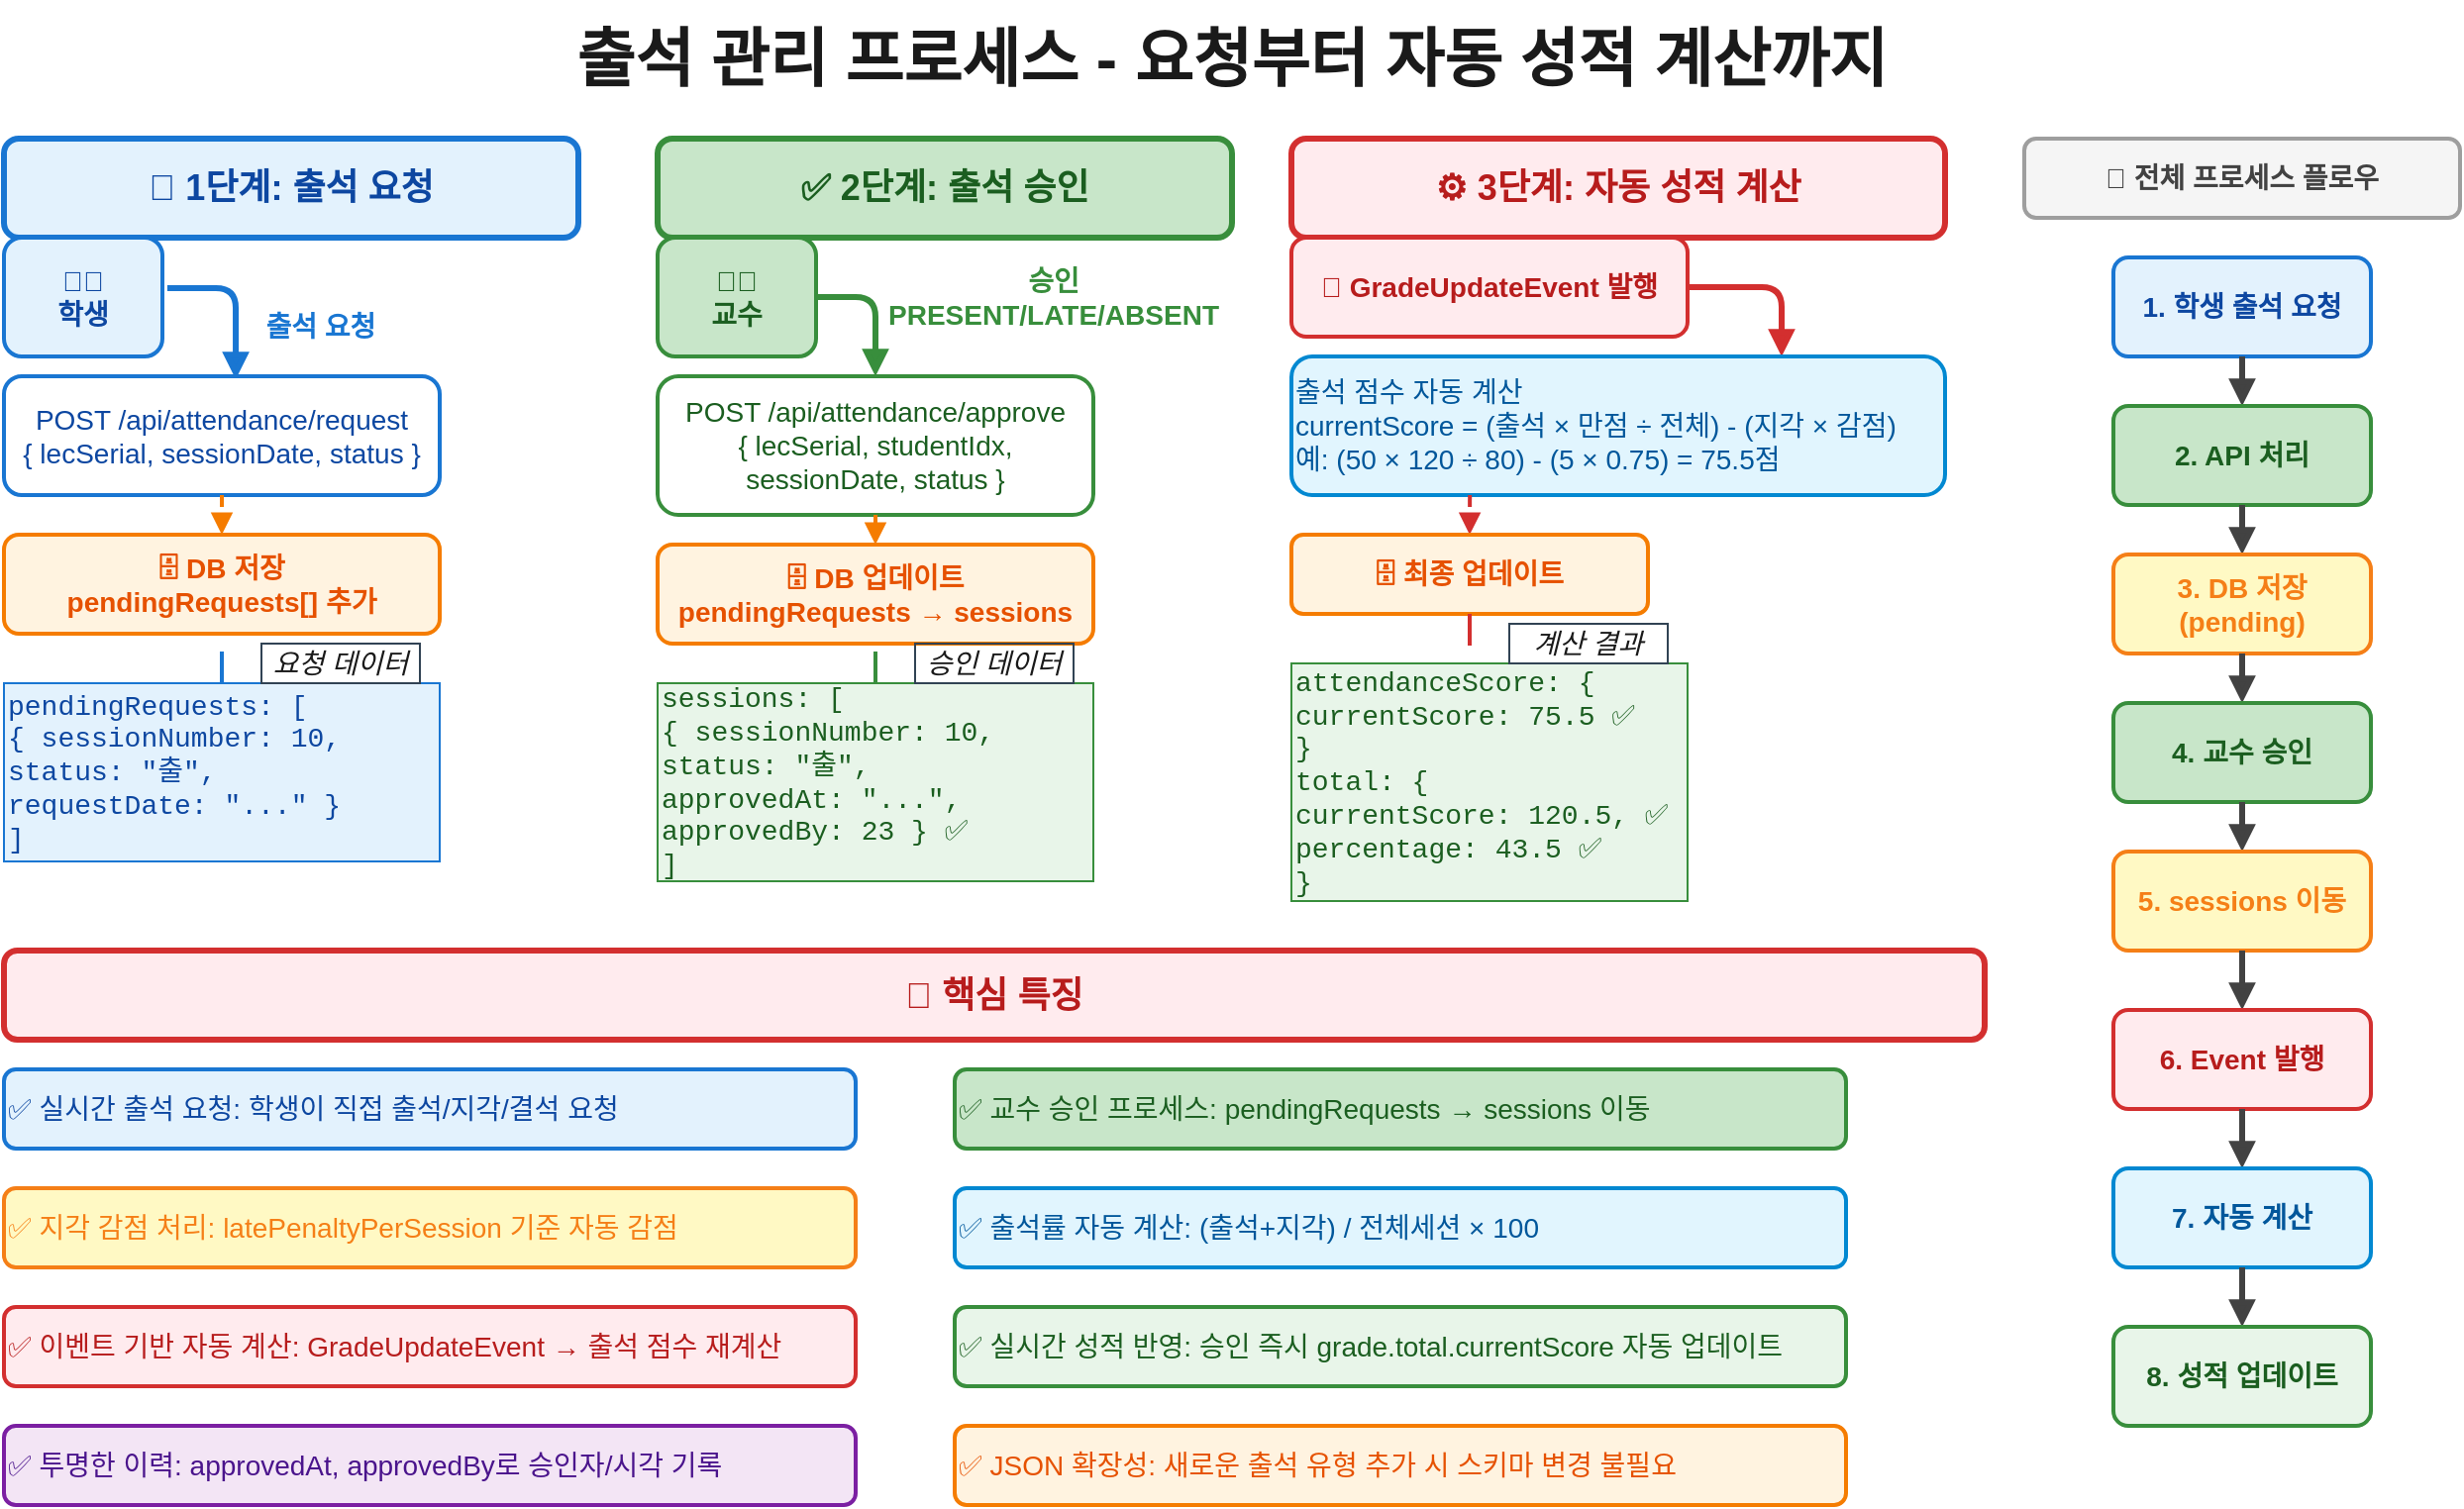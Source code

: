 <mxfile version="28.2.5">
  <diagram name="출석 관리 프로세스" id="attendance-process">
    <mxGraphModel dx="3504" dy="863" grid="1" gridSize="10" guides="1" tooltips="1" connect="1" arrows="1" fold="1" page="1" pageScale="1" pageWidth="1920" pageHeight="1080" background="light-dark(#FFFFFF,#FFFFFF)" math="0" shadow="0">
      <root>
        <mxCell id="0" />
        <mxCell id="1" parent="0" />
        <mxCell id="title" value="출석 관리 프로세스 - 요청부터 자동 성적 계산까지" style="text;html=1;strokeColor=none;fillColor=none;align=center;verticalAlign=middle;whiteSpace=wrap;rounded=0;fontSize=32;fontStyle=1;fontColor=light-dark(#1A1A1A,#000000);" parent="1" vertex="1">
          <mxGeometry x="-1780" y="30" width="1040" height="60" as="geometry" />
        </mxCell>
        <mxCell id="section1" value="📝 1단계: 출석 요청" style="rounded=1;whiteSpace=wrap;html=1;fillColor=#E3F2FD;strokeColor=#1976D2;strokeWidth=3;fontSize=18;fontColor=#0D47A1;fontStyle=1;" parent="1" vertex="1">
          <mxGeometry x="-1880" y="100" width="290" height="50" as="geometry" />
        </mxCell>
        <mxCell id="student1" value="👨‍🎓&#xa;학생" style="text;html=1;strokeColor=#1976D2;fillColor=#E3F2FD;align=center;verticalAlign=middle;whiteSpace=wrap;rounded=1;fontSize=14;fontColor=#0D47A1;fontStyle=1;strokeWidth=2;" parent="1" vertex="1">
          <mxGeometry x="-1880" y="150" width="80" height="60" as="geometry" />
        </mxCell>
        <mxCell id="arrow1" value="" style="endArrow=block;html=1;strokeWidth=3;strokeColor=#1976D2;endFill=1;fontSize=14;edgeStyle=orthogonalEdgeStyle;exitX=1.031;exitY=0.425;exitDx=0;exitDy=0;exitPerimeter=0;entryX=0.532;entryY=0.025;entryDx=0;entryDy=0;entryPerimeter=0;" parent="1" edge="1" target="api1" source="student1">
          <mxGeometry width="50" height="50" relative="1" as="geometry">
            <mxPoint x="-1690" y="195" as="sourcePoint" />
            <mxPoint x="-1680" y="215" as="targetPoint" />
            <Array as="points">
              <mxPoint x="-1763" y="176" />
            </Array>
          </mxGeometry>
        </mxCell>
        <mxCell id="arrow1-label" value="출석 요청" style="text;html=1;strokeColor=none;fillColor=none;align=center;verticalAlign=middle;whiteSpace=wrap;rounded=0;fontSize=14;fontColor=#1976D2;fontStyle=1;" parent="1" vertex="1">
          <mxGeometry x="-1770" y="175" width="100" height="40" as="geometry" />
        </mxCell>
        <mxCell id="api1" value="POST /api/attendance/request&#xa;{ lecSerial, sessionDate, status }" style="rounded=1;whiteSpace=wrap;html=1;fillColor=#FFFFFF;strokeColor=#1976D2;strokeWidth=2;fontSize=14;fontColor=#0D47A1;align=center;" parent="1" vertex="1">
          <mxGeometry x="-1880" y="220" width="220" height="60" as="geometry" />
        </mxCell>
        <mxCell id="db1" value="🗄️ DB 저장&#xa;pendingRequests[] 추가" style="rounded=1;whiteSpace=wrap;html=1;fillColor=#FFF3E0;strokeColor=#F57C00;strokeWidth=2;fontSize=14;fontColor=#E65100;fontStyle=1;align=center;" parent="1" vertex="1">
          <mxGeometry x="-1880" y="300" width="220" height="50" as="geometry" />
        </mxCell>
        <mxCell id="db1-arrow" value="" style="endArrow=block;html=1;strokeWidth=2;strokeColor=#F57C00;endFill=1;dashed=1;fontSize=14;entryX=0.5;entryY=0;entryDx=0;entryDy=0;exitX=0.5;exitY=1;exitDx=0;exitDy=0;edgeStyle=orthogonalEdgeStyle;" parent="1" edge="1" target="db1" source="api1">
          <mxGeometry width="50" height="50" relative="1" as="geometry">
            <mxPoint x="-1510" y="230" as="sourcePoint" />
            <mxPoint x="-1510" y="250" as="targetPoint" />
          </mxGeometry>
        </mxCell>
        <mxCell id="data1-box" value="pendingRequests: [&#xa;  { sessionNumber: 10,&#xa;    status: &quot;출&quot;,&#xa;    requestDate: &quot;...&quot; }&#xa;]" style="rounded=0;whiteSpace=wrap;html=1;fillColor=#E3F2FD;strokeColor=#1976D2;strokeWidth=1;fontSize=14;fontColor=#0D47A1;align=left;fontFamily=Courier New;" parent="1" vertex="1">
          <mxGeometry x="-1880" y="375" width="220" height="90" as="geometry" />
        </mxCell>
        <mxCell id="section2" value="✅ 2단계: 출석 승인" style="rounded=1;whiteSpace=wrap;html=1;fillColor=#C8E6C9;strokeColor=#388E3C;strokeWidth=3;fontSize=18;fontColor=#1B5E20;fontStyle=1;" parent="1" vertex="1">
          <mxGeometry x="-1550" y="100" width="290" height="50" as="geometry" />
        </mxCell>
        <mxCell id="professor" value="👨‍🏫&#xa;교수" style="text;html=1;strokeColor=#388E3C;fillColor=#C8E6C9;align=center;verticalAlign=middle;whiteSpace=wrap;rounded=1;fontSize=14;fontColor=#1B5E20;fontStyle=1;strokeWidth=2;" parent="1" vertex="1">
          <mxGeometry x="-1550" y="150" width="80" height="60" as="geometry" />
        </mxCell>
        <mxCell id="arrow3" value="" style="endArrow=block;html=1;strokeWidth=3;strokeColor=#388E3C;endFill=1;entryX=0.5;entryY=0;entryDx=0;entryDy=0;exitX=1;exitY=0.5;exitDx=0;exitDy=0;edgeStyle=orthogonalEdgeStyle;" parent="1" edge="1" target="api2" source="professor">
          <mxGeometry width="50" height="50" relative="1" as="geometry">
            <mxPoint x="-1460" y="200" as="sourcePoint" />
            <mxPoint x="-1360" y="200" as="targetPoint" />
          </mxGeometry>
        </mxCell>
        <mxCell id="arrow3-label" value="승인&lt;br&gt;PRESENT/LATE/ABSENT" style="text;html=1;strokeColor=none;fillColor=none;align=center;verticalAlign=middle;whiteSpace=wrap;rounded=0;fontSize=14;fontColor=#388E3C;fontStyle=1;" parent="1" vertex="1">
          <mxGeometry x="-1380" y="165" width="60" height="30" as="geometry" />
        </mxCell>
        <mxCell id="api2" value="POST /api/attendance/approve&#xa;{ lecSerial, studentIdx,&#xa;  sessionDate, status }" style="rounded=1;whiteSpace=wrap;html=1;fillColor=#FFFFFF;strokeColor=#388E3C;strokeWidth=2;fontSize=14;fontColor=#1B5E20;align=center;" parent="1" vertex="1">
          <mxGeometry x="-1550" y="220" width="220" height="70" as="geometry" />
        </mxCell>
        <mxCell id="db2" value="🗄️ DB 업데이트&#xa;pendingRequests → sessions" style="rounded=1;whiteSpace=wrap;html=1;fillColor=#FFF3E0;strokeColor=#F57C00;strokeWidth=2;fontSize=14;fontColor=#E65100;fontStyle=1;align=center;" parent="1" vertex="1">
          <mxGeometry x="-1550" y="305" width="220" height="50" as="geometry" />
        </mxCell>
        <mxCell id="db2-arrow" value="" style="endArrow=block;html=1;strokeWidth=2;strokeColor=#F57C00;endFill=1;dashed=1;fontSize=14;entryX=0.5;entryY=0;entryDx=0;entryDy=0;exitX=0.5;exitY=1;exitDx=0;exitDy=0;" parent="1" edge="1" target="db2" source="api2">
          <mxGeometry width="50" height="50" relative="1" as="geometry">
            <mxPoint x="-1180" y="235" as="sourcePoint" />
            <mxPoint x="-1180" y="255" as="targetPoint" />
          </mxGeometry>
        </mxCell>
        <mxCell id="data2-box" value="sessions: [&#xa;  { sessionNumber: 10,&#xa;    status: &quot;출&quot;,&#xa;    approvedAt: &quot;...&quot;,&#xa;    approvedBy: 23 }  ✅&#xa;]" style="rounded=0;whiteSpace=wrap;html=1;fillColor=#E8F5E9;strokeColor=#388E3C;strokeWidth=1;fontSize=14;fontColor=#1B5E20;align=left;fontFamily=Courier New;" parent="1" vertex="1">
          <mxGeometry x="-1550" y="375" width="220" height="100" as="geometry" />
        </mxCell>
        <mxCell id="section3" value="⚙️ 3단계: 자동 성적 계산" style="rounded=1;whiteSpace=wrap;html=1;fillColor=#FFEBEE;strokeColor=#D32F2F;strokeWidth=3;fontSize=18;fontColor=#B71C1C;fontStyle=1;" parent="1" vertex="1">
          <mxGeometry x="-1230" y="100" width="330" height="50" as="geometry" />
        </mxCell>
        <mxCell id="event-box" value="🔔 GradeUpdateEvent 발행" style="rounded=1;whiteSpace=wrap;html=1;fillColor=#FFEBEE;strokeColor=#D32F2F;strokeWidth=2;fontSize=14;fontColor=#B71C1C;fontStyle=1;align=center;" parent="1" vertex="1">
          <mxGeometry x="-1230" y="150" width="200" height="50" as="geometry" />
        </mxCell>
        <mxCell id="arrow5" value="" style="endArrow=block;html=1;strokeWidth=3;strokeColor=#D32F2F;endFill=1;fontSize=14;exitX=1;exitY=0.5;exitDx=0;exitDy=0;entryX=0.75;entryY=0;entryDx=0;entryDy=0;edgeStyle=orthogonalEdgeStyle;" parent="1" edge="1" target="calc-box" source="event-box">
          <mxGeometry width="50" height="50" relative="1" as="geometry">
            <mxPoint x="-1000" y="195" as="sourcePoint" />
            <mxPoint x="-940" y="195" as="targetPoint" />
          </mxGeometry>
        </mxCell>
        <mxCell id="calc-box" value="출석 점수 자동 계산&#xa;currentScore = (출석 × 만점 ÷ 전체) - (지각 × 감점)&#xa;예: (50 × 120 ÷ 80) - (5 × 0.75) = 75.5점" style="rounded=1;whiteSpace=wrap;html=1;fillColor=#E1F5FE;strokeColor=#0288D1;strokeWidth=2;fontSize=14;fontColor=#01579B;align=left;" parent="1" vertex="1">
          <mxGeometry x="-1230" y="210" width="330" height="70" as="geometry" />
        </mxCell>
        <mxCell id="arrow6" value="" style="endArrow=block;html=1;strokeWidth=2;strokeColor=#D32F2F;endFill=1;dashed=1;fontSize=14;entryX=0.5;entryY=0;entryDx=0;entryDy=0;exitX=0.273;exitY=1;exitDx=0;exitDy=0;exitPerimeter=0;" parent="1" edge="1" target="db3" source="calc-box">
          <mxGeometry width="50" height="50" relative="1" as="geometry">
            <mxPoint x="-780" y="235" as="sourcePoint" />
            <mxPoint x="-780" y="270" as="targetPoint" />
          </mxGeometry>
        </mxCell>
        <mxCell id="db3" value="🗄️ 최종 업데이트" style="rounded=1;whiteSpace=wrap;html=1;fillColor=#FFF3E0;strokeColor=#F57C00;strokeWidth=2;fontSize=14;fontColor=#E65100;fontStyle=1;align=center;" parent="1" vertex="1">
          <mxGeometry x="-1230" y="300" width="180" height="40" as="geometry" />
        </mxCell>
        <mxCell id="result-box" value="attendanceScore: {&#xa;  currentScore: 75.5  ✅&#xa;}&#xa;total: {&#xa;  currentScore: 120.5,  ✅&#xa;  percentage: 43.5  ✅&#xa;}" style="rounded=0;whiteSpace=wrap;html=1;fillColor=#E8F5E9;strokeColor=#388E3C;strokeWidth=1;fontSize=14;fontColor=#1B5E20;align=left;fontFamily=Courier New;" parent="1" vertex="1">
          <mxGeometry x="-1230" y="365" width="200" height="120" as="geometry" />
        </mxCell>
        <mxCell id="flow-title" value="🔄 전체 프로세스 플로우" style="rounded=1;whiteSpace=wrap;html=1;fillColor=#F5F5F5;strokeColor=#9E9E9E;strokeWidth=2;fontSize=14;fontColor=#424242;fontStyle=1;" parent="1" vertex="1">
          <mxGeometry x="-860" y="100" width="220" height="40" as="geometry" />
        </mxCell>
        <mxCell id="flow1" value="1. 학생 출석 요청" style="rounded=1;whiteSpace=wrap;html=1;fillColor=#E3F2FD;strokeColor=#1976D2;strokeWidth=2;fontSize=14;fontColor=#0D47A1;fontStyle=1;" parent="1" vertex="1">
          <mxGeometry x="-815" y="160" width="130" height="50" as="geometry" />
        </mxCell>
        <mxCell id="flow-arrow1" value="" style="endArrow=block;html=1;strokeWidth=3;strokeColor=light-dark(#424242,#0000CC);endFill=1;exitX=0.5;exitY=1;exitDx=0;exitDy=0;entryX=0.5;entryY=0;entryDx=0;entryDy=0;fontSize=14;" parent="1" edge="1" target="flow2" source="flow1">
          <mxGeometry width="50" height="50" relative="1" as="geometry">
            <mxPoint x="-665" y="285" as="sourcePoint" />
            <mxPoint x="-595" y="285" as="targetPoint" />
          </mxGeometry>
        </mxCell>
        <mxCell id="flow2" value="2. API 처리" style="rounded=1;whiteSpace=wrap;html=1;fillColor=#C8E6C9;strokeColor=#388E3C;strokeWidth=2;fontSize=14;fontColor=#1B5E20;fontStyle=1;" parent="1" vertex="1">
          <mxGeometry x="-815" y="235" width="130" height="50" as="geometry" />
        </mxCell>
        <mxCell id="flow-arrow2" value="" style="endArrow=block;html=1;strokeWidth=3;strokeColor=light-dark(#424242,#0000CC);endFill=1;exitX=0.5;exitY=1;exitDx=0;exitDy=0;entryX=0.5;entryY=0;entryDx=0;entryDy=0;fontSize=14;" parent="1" edge="1" target="flow3" source="flow2">
          <mxGeometry width="50" height="50" relative="1" as="geometry">
            <mxPoint x="-895" y="335" as="sourcePoint" />
            <mxPoint x="-825" y="335" as="targetPoint" />
          </mxGeometry>
        </mxCell>
        <mxCell id="flow3" value="3. DB 저장&#xa;(pending)" style="rounded=1;whiteSpace=wrap;html=1;fillColor=#FFF9C4;strokeColor=#F57F17;strokeWidth=2;fontSize=14;fontColor=#F57F17;fontStyle=1;" parent="1" vertex="1">
          <mxGeometry x="-815" y="310" width="130" height="50" as="geometry" />
        </mxCell>
        <mxCell id="flow-arrow3" value="" style="endArrow=block;html=1;strokeWidth=3;strokeColor=light-dark(#424242,#0000CC);endFill=1;exitX=0.5;exitY=1;exitDx=0;exitDy=0;entryX=0.5;entryY=0;entryDx=0;entryDy=0;fontSize=14;" parent="1" edge="1" target="flow4" source="flow3">
          <mxGeometry width="50" height="50" relative="1" as="geometry">
            <mxPoint x="-1015" y="399.64" as="sourcePoint" />
            <mxPoint x="-945" y="399.64" as="targetPoint" />
          </mxGeometry>
        </mxCell>
        <mxCell id="flow4" value="4. 교수 승인" style="rounded=1;whiteSpace=wrap;html=1;fillColor=#C8E6C9;strokeColor=#388E3C;strokeWidth=2;fontSize=14;fontColor=#1B5E20;fontStyle=1;" parent="1" vertex="1">
          <mxGeometry x="-815" y="385" width="130" height="50" as="geometry" />
        </mxCell>
        <mxCell id="flow-arrow4" value="" style="endArrow=block;html=1;strokeWidth=3;strokeColor=light-dark(#424242,#0000CC);endFill=1;exitX=0.5;exitY=1;exitDx=0;exitDy=0;entryX=0.5;entryY=0;entryDx=0;entryDy=0;fontSize=14;" parent="1" edge="1" target="flow5" source="flow4">
          <mxGeometry width="50" height="50" relative="1" as="geometry">
            <mxPoint x="-915" y="460" as="sourcePoint" />
            <mxPoint x="-845" y="460" as="targetPoint" />
          </mxGeometry>
        </mxCell>
        <mxCell id="flow5" value="5. sessions 이동" style="rounded=1;whiteSpace=wrap;html=1;fillColor=#FFF9C4;strokeColor=#F57F17;strokeWidth=2;fontSize=14;fontColor=#F57F17;fontStyle=1;" parent="1" vertex="1">
          <mxGeometry x="-815" y="460" width="130" height="50" as="geometry" />
        </mxCell>
        <mxCell id="flow-arrow5" value="" style="endArrow=block;html=1;strokeWidth=3;strokeColor=light-dark(#424242,#0000CC);endFill=1;exitX=0.5;exitY=1;exitDx=0;exitDy=0;entryX=0.5;entryY=0;entryDx=0;entryDy=0;fontSize=14;" parent="1" edge="1" target="flow6" source="flow5">
          <mxGeometry width="50" height="50" relative="1" as="geometry">
            <mxPoint x="-1015" y="715" as="sourcePoint" />
            <mxPoint x="-945" y="715" as="targetPoint" />
          </mxGeometry>
        </mxCell>
        <mxCell id="flow6" value="6. Event 발행" style="rounded=1;whiteSpace=wrap;html=1;fillColor=#FFEBEE;strokeColor=#D32F2F;strokeWidth=2;fontSize=14;fontColor=#B71C1C;fontStyle=1;" parent="1" vertex="1">
          <mxGeometry x="-815" y="540" width="130" height="50" as="geometry" />
        </mxCell>
        <mxCell id="flow-arrow6" value="" style="endArrow=block;html=1;strokeWidth=3;strokeColor=light-dark(#424242,#0000CC);endFill=1;exitX=0.5;exitY=1;exitDx=0;exitDy=0;entryX=0.5;entryY=0;entryDx=0;entryDy=0;fontSize=14;" parent="1" edge="1" target="flow7" source="flow6">
          <mxGeometry width="50" height="50" relative="1" as="geometry">
            <mxPoint x="-795" y="715" as="sourcePoint" />
            <mxPoint x="-725" y="715" as="targetPoint" />
          </mxGeometry>
        </mxCell>
        <mxCell id="flow7" value="7. 자동 계산" style="rounded=1;whiteSpace=wrap;html=1;fillColor=#E1F5FE;strokeColor=#0288D1;strokeWidth=2;fontSize=14;fontColor=#01579B;fontStyle=1;" parent="1" vertex="1">
          <mxGeometry x="-815" y="620" width="130" height="50" as="geometry" />
        </mxCell>
        <mxCell id="flow-arrow7" value="" style="endArrow=block;html=1;strokeWidth=3;strokeColor=light-dark(#424242,#0000CC);endFill=1;entryX=0.5;entryY=0;entryDx=0;entryDy=0;exitX=0.5;exitY=1;exitDx=0;exitDy=0;fontSize=14;" parent="1" edge="1" target="flow8" source="flow7">
          <mxGeometry width="50" height="50" relative="1" as="geometry">
            <mxPoint x="-575" y="715" as="sourcePoint" />
            <mxPoint x="-505" y="715" as="targetPoint" />
          </mxGeometry>
        </mxCell>
        <mxCell id="flow8" value="8. 성적 업데이트" style="rounded=1;whiteSpace=wrap;html=1;fillColor=#E8F5E9;strokeColor=#388E3C;strokeWidth=2;fontSize=14;fontColor=#1B5E20;fontStyle=1;" parent="1" vertex="1">
          <mxGeometry x="-815" y="700" width="130" height="50" as="geometry" />
        </mxCell>
        <mxCell id="features-title" value="🎯 핵심 특징" style="rounded=1;whiteSpace=wrap;html=1;fillColor=#FFEBEE;strokeColor=#D32F2F;strokeWidth=3;fontSize=18;fontColor=#B71C1C;fontStyle=1;" parent="1" vertex="1">
          <mxGeometry x="-1880" y="510" width="1000" height="45" as="geometry" />
        </mxCell>
        <mxCell id="feature1" value="✅ 실시간 출석 요청: 학생이 직접 출석/지각/결석 요청" style="rounded=1;whiteSpace=wrap;html=1;fillColor=#E3F2FD;strokeColor=#1976D2;strokeWidth=2;fontSize=14;fontColor=#0D47A1;align=left;" parent="1" vertex="1">
          <mxGeometry x="-1880" y="570" width="430" height="40" as="geometry" />
        </mxCell>
        <mxCell id="feature2" value="✅ 교수 승인 프로세스: pendingRequests → sessions 이동" style="rounded=1;whiteSpace=wrap;html=1;fillColor=#C8E6C9;strokeColor=#388E3C;strokeWidth=2;fontSize=14;fontColor=#1B5E20;align=left;" parent="1" vertex="1">
          <mxGeometry x="-1400" y="570" width="450" height="40" as="geometry" />
        </mxCell>
        <mxCell id="feature3" value="✅ 이벤트 기반 자동 계산: GradeUpdateEvent → 출석 점수 재계산" style="rounded=1;whiteSpace=wrap;html=1;fillColor=#FFEBEE;strokeColor=#D32F2F;strokeWidth=2;fontSize=14;fontColor=#B71C1C;align=left;" parent="1" vertex="1">
          <mxGeometry x="-1880" y="690" width="430" height="40" as="geometry" />
        </mxCell>
        <mxCell id="feature4" value="✅ 실시간 성적 반영: 승인 즉시 grade.total.currentScore 자동 업데이트" style="rounded=1;whiteSpace=wrap;html=1;fillColor=#E8F5E9;strokeColor=#388E3C;strokeWidth=2;fontSize=14;fontColor=#1B5E20;align=left;" parent="1" vertex="1">
          <mxGeometry x="-1400" y="690" width="450" height="40" as="geometry" />
        </mxCell>
        <mxCell id="feature5" value="✅ 지각 감점 처리: latePenaltyPerSession 기준 자동 감점" style="rounded=1;whiteSpace=wrap;html=1;fillColor=#FFF9C4;strokeColor=#F57F17;strokeWidth=2;fontSize=14;fontColor=#F57F17;align=left;" parent="1" vertex="1">
          <mxGeometry x="-1880" y="630" width="430" height="40" as="geometry" />
        </mxCell>
        <mxCell id="feature6" value="✅ 출석률 자동 계산: (출석+지각) / 전체세션 × 100" style="rounded=1;whiteSpace=wrap;html=1;fillColor=#E1F5FE;strokeColor=#0288D1;strokeWidth=2;fontSize=14;fontColor=#01579B;align=left;" parent="1" vertex="1">
          <mxGeometry x="-1400" y="630" width="450" height="40" as="geometry" />
        </mxCell>
        <mxCell id="feature7" value="✅ 투명한 이력: approvedAt, approvedBy로 승인자/시각 기록" style="rounded=1;whiteSpace=wrap;html=1;fillColor=#F3E5F5;strokeColor=#7B1FA2;strokeWidth=2;fontSize=14;fontColor=#4A148C;align=left;" parent="1" vertex="1">
          <mxGeometry x="-1880" y="750" width="430" height="40" as="geometry" />
        </mxCell>
        <mxCell id="feature8" value="✅ JSON 확장성: 새로운 출석 유형 추가 시 스키마 변경 불필요" style="rounded=1;whiteSpace=wrap;html=1;fillColor=#FFF3E0;strokeColor=#F57C00;strokeWidth=2;fontSize=14;fontColor=#E65100;align=left;" parent="1" vertex="1">
          <mxGeometry x="-1400" y="750" width="450" height="40" as="geometry" />
        </mxCell>
        <mxCell id="connect1" value="" style="endArrow=none;html=1;strokeWidth=2;strokeColor=#1976D2;dashed=1;dashPattern=8 8;entryX=0.5;entryY=1;entryDx=0;entryDy=0;fontSize=14;exitX=0.5;exitY=0;exitDx=0;exitDy=0;fontColor=light-dark(default, #fb7b35);" parent="1" edge="1" target="db1" source="data1-box">
          <mxGeometry width="50" height="50" relative="1" as="geometry">
            <mxPoint x="-1490" y="360" as="sourcePoint" />
            <mxPoint x="-1695" y="300" as="targetPoint" />
          </mxGeometry>
        </mxCell>
        <mxCell id="connect2" value="" style="endArrow=none;html=1;strokeWidth=2;strokeColor=#388E3C;dashed=1;dashPattern=8 8;entryX=0.5;entryY=1;entryDx=0;entryDy=0;fontSize=14;fontColor=light-dark(default, #fb7b35);" parent="1" edge="1" target="db2">
          <mxGeometry width="50" height="50" relative="1" as="geometry">
            <mxPoint x="-1440" y="375" as="sourcePoint" />
            <mxPoint x="-1380" y="330" as="targetPoint" />
          </mxGeometry>
        </mxCell>
        <mxCell id="connect3" value="" style="endArrow=none;html=1;strokeWidth=2;strokeColor=#D32F2F;dashed=1;dashPattern=8 8;exitX=0.5;exitY=1;exitDx=0;exitDy=0;fontSize=14;fontColor=light-dark(default, #fb7b35);" parent="1" edge="1" source="db3">
          <mxGeometry width="50" height="50" relative="1" as="geometry">
            <mxPoint x="-1110" y="320" as="sourcePoint" />
            <mxPoint x="-1140" y="360" as="targetPoint" />
          </mxGeometry>
        </mxCell>
        <mxCell id="label1" value="요청 데이터" style="text;html=1;strokeColor=#314354;fillColor=none;align=center;verticalAlign=middle;whiteSpace=wrap;rounded=0;fontSize=14;fontColor=light-dark(#1A1A1A,#000000);fontStyle=2;labelBackgroundColor=none;" parent="1" vertex="1">
          <mxGeometry x="-1750" y="355" width="80" height="20" as="geometry" />
        </mxCell>
        <mxCell id="label2" value="승인 데이터" style="text;html=1;strokeColor=#314354;fillColor=none;align=center;verticalAlign=middle;whiteSpace=wrap;rounded=0;fontSize=14;fontColor=light-dark(#1A1A1A,#000000);fontStyle=2;labelBackgroundColor=none;" parent="1" vertex="1">
          <mxGeometry x="-1420" y="355" width="80" height="20" as="geometry" />
        </mxCell>
        <mxCell id="label3" value="&lt;font&gt;계산 결과&lt;/font&gt;" style="text;html=1;strokeColor=#314354;fillColor=none;align=center;verticalAlign=middle;whiteSpace=wrap;rounded=0;fontSize=14;fontColor=light-dark(#1A1A1A,#000000);fontStyle=2;labelBackgroundColor=none;" parent="1" vertex="1">
          <mxGeometry x="-1120" y="345" width="80" height="20" as="geometry" />
        </mxCell>
      </root>
    </mxGraphModel>
  </diagram>
</mxfile>
